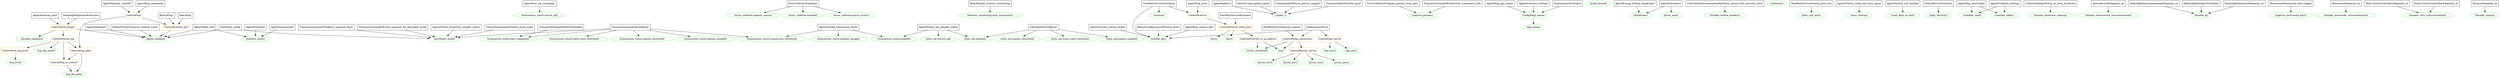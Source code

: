 digraph AgentEnabled {
  node[color=green]
  "[agent_enabled]"
  "[developer_mode]"
  "[monitor_mode]"
  "[slow_sql.explain_threshold]"
  "[slow_sql.stack_trace_threshold]"
  "[slow_sql.explain_enabled]"
  "[slow_sql.enabled]"
  "[slow_sql.record_sql]"
  "[transaction_tracer.limit_segments]"
  "[transaction_tracer.stack_trace_threshold]"
  "[transaction_tracer.explain_threshold]"
  "[transaction_tracer.explain_enabled]"
  "[transaction_tracer.transaction_threshold]"
  "[transaction_tracer.record_sql]"
  "[transaction_tracer.random_sample]"
  "[transaction_tracer.enabled]"
  "[error_collector.capture_source]"
  "[error_collector.enabled]"
  "[error_collector.ignore_errors]"
  "[browser_monitoring.auto_instrument]"
  "[license_key]"
  "[ssl]"
  "[verify_certificate]"
  "[api_host]"
  "[api_port]"
  "[proxy_host]"
  "[proxy_port]"
  "[proxy_user]"
  "[proxy_pass]"
  "[host]"
  "[port]"
  "[timeout]"
  "[log_level]"
  "[apdex_t]"
  "[capture_params]"
  "[app_name]"
  "[multi_homed]"
  "[disable_samplers]"
  "[log_file_name]"
  "[log_file_path]"
  "[dispatcher]"
  "[force_send]"
  "[disable_mobile_headers]"
  "[textmate]"
  "[post_size_limit]"
  "[sync_startup]"
  "[send_data_on_exit]"
  "[high_security]"
  "[validate_seed]"
  "[validate_token]"
  "[disable_backtrace_cleanup]"
  "[disable_activerecord_instrumentation]"
  "[disable_dj]"
  "[capture_memcache_keys]"
  "[disable_memcache_instrumentation]"
  "[disable_view_instrumentation]"
  "[disable_resque]"

  node[shape=box,color=orange]
  "Control#init_plugin"
  "Control#api_server"
  "Control#proxy_server"
  "Control#server_from_host"
  "Control#http_connection"
  "Control#set_log_level!"
  "Control#log_path"
  "Control#log_to_stdout?"
  "Control#convert_to_ip_address"
  "Control#server"
  "Control#setup_log"
  "Control#should_log?"
  "Control#log!"

  node[color=green]
  "Config#app_names"

  node[color=black]
  "Agent#initialize"
  "Agent#after_fork"
  "Agent#disabled?"
  "Agent#shutdown"
  "Agent#using_forking_dispatcher?"
  "Agent#has_license_key?"
  "Agent#correct_license_length"
  "Agent#apdex_f"
  "Agent#check_config_and_start_agent"
  "Agent#install_exit_handler"
  "Agent#log_app_names"
  "Agent#connect_settings"
  "Agent#log_seed_token"
  "Agent#log_error"
  "Agent#monitoring?"
  "Agent#check_trasaction_sampler_status"
  "Agent#check_sql_sampler_status"
  "Agent#config_transaction_tracer"
  "Agent#set_sql_recording!"
  "Agent#already_started?"
  "Agent#log_connection"
  "Agent#manual_start"

  "MethodTracer#remove_method_tracer"

  "ErrorCollector#initialize"
  "ErrorCollector#request_params_from_opts"

  "ControllerInstrumentation#perform_action_with_newrelic_trace"

  "NewRelicService#initialize"
  "NewRelicService#check_post_size"
  "NewRelicService#connect"
  "NewRelicService#send_request"

  "SqlSampler#configure!"

  "TransactionSampler#configure!"
  "TransactionSampler#notice_push_scope"
  "TransactionSampler#capture_segment_trace"
  "TransactionSampler#store_segment_for_developer_mode"

  "NoticedError#initialize"

  "BeaconConfiguration#license_bytes"

  "ActiveRecord#depends_on"
  "DelayedJobInstrumentation#depends_on"
  "Memcache#memcache_key_snippet"
  "Memcache#depends_on"
  "Rails::ActionController#depends_on"
  "Rails3::ActionController#depends_on"
  "Resque#depends_on"

  "DelayedJobSampler#initialize"
  "DelayedJobInjection#depends_on"

  "MetricFrame.update_apdex"

  "TranactionInfo#force_persist_sample?"
  "TranactionInfo#include_guid?"

  "TransactionSampleBuilder#initialize"
  "TransactionSampleBuilder#set_transaction_info"

  "Rails#install_browser_monitoring"
  "Rails#log!"
  "Rails3#log!"

  "CollectionHelper#strip_nr_from_backtrace"

  "Deployments#initialize"

#######

  "Control#init_plugin" -> "[agent_enabled]"
  "Control#init_plugin" -> "Control#setup_log"
  "Control#init_plugin" -> "[disable_samplers]"
  "Control#should_log?" -> "[agent_enabled]" 
  "Control#api_server" -> "[api_host]"
  "Control#api_server" -> "[api_port]"
  "Control#proxy_server" -> "[proxy_host]"
  "Control#proxy_server" -> "[proxy_port]"
  "Control#proxy_server" -> "[proxy_user]"
  "Control#proxy_server" -> "[proxy_pass]"
  "Control#server_from_host" -> "[host]"
  "Control#server_from_host" -> "[port]"
  "Control#server_from_host" -> "Control#convert_to_ip_address"
  "Control#http_connection" -> "[ssl]"
  "Control#http_connection" -> "[verify_certificate]"
  "Control#http_connection" -> "Control#proxy_server"
  "Control#set_log_level!" -> "[log_level]"
  "Control#log_path" -> "[log_file_path]"
  "Control#log_path" -> "Control#log_to_stdout?"
  "Control#log_to_stdout?" -> "[log_file_path]"
  "Control#convert_to_ip_address" -> "[ssl]"
  "Control#convert_to_ip_address" -> "[verify_certificate]"
  "Control#server" -> "Control#server_from_host"
  "Control#setup_log" -> "Control#set_log_level!"
  "Control#setup_log" -> "Control#log_path"
  "Control#setup_log" -> "Control#log_to_stdout?"
  "Control#setup_log" -> "[log_file_name]"
  "Control#log!" -> "Control#should_log?"
  "Control#log!" -> "Control#log_path"

  "Agent#initialize" -> "[monitor_mode]"
  "Agent#after_fork" -> "[agent_enabled]"
  "Agent#after_fork" -> "[monitor_mode]"
  "Agent#disabled?" -> "[agent_enabled]"
  "Agent#shutdown" -> "[force_send]"
  "Agent#shutdown" -> "[dispatcher]"
  "Agent#using_forking_dispatcher?" -> "[dispatcher]"
  "Agent#has_license_key?" -> "[license_key]"
  "Agent#correct_license_length" -> "[license_key]"
  "Agent#apdex_f" -> "[apdex_t]"
  "Agent#check_config_and_start_agent" -> "[sync_startup]"
  "Agent#install_exit_handler" -> "[send_data_on_exit]"
  "Agent#log_app_names" -> "Config#app_names"
  "Agent#connect_settings" -> "Config#app_names"
  "Agent#log_seed_token" -> "[validate_seed]"
  "Agent#log_seed_token" -> "[validate_token]"
  "Agent#validate_settings" -> "[validate_seed]"
  "Agent#validate_settings" -> "[validate_token]"
  "Agent#log_error" -> "Control#server"
  "Agent#monitoring?" -> "[monitor_mode]"
  "Agent#check_trasaction_sampler_status" -> "[developer_mode]"
  "Agent#check_sql_sampler_status" -> "[slow_sql.enabled]"
  "Agent#check_sql_sampler_status" -> "[slow_sql.record_sql]"
  "Agent#check_sql_sampler_status" -> "[transaction_tracer.enabled]"
  "Agent#config_transaction_tracer" -> "[transaction_tracer.enabled]"
  "Agent#config_transaction_tracer" -> "[transaction_tracer.random_sample]"
  "Agent#config_transaction_tracer" -> "[transaction_tracer.transaction_threshold]"
  "Agent#set_sql_recording!" -> "[transaction_tracer.record_sql]"
  "Agent#already_started?" -> "Control#log!"
  "Agent#log_connection" -> "Control#log!"
  "Agent#manual_start" -> "Control#init_plugin"

  "MethodTracer#remove_method_tracer" -> "[agent_enabled]"

  "Rails#init_config" -> "[agent_enabled]"
  "Rails#init_config" -> "[developer_mode]"

  "ErrorCollector#initialize" -> "[error_collector.enabled]"
  "ErrorCollector#initialize" -> "[error_collector.capture_source]"
  "ErrorCollector#initialize" -> "[error_collector.ignore_errors]"
  "ErrorCollector#request_params_from_opts" -> "[capture_params]"

  "ControllerInstrumentation#perform_action_with_newrelic_trace" -> "[disable_mobile_headers]"

  "NewRelicService#initialize" -> "[timeout]"
  "NewRelicService#initialize" -> "[license_key]"
  "NewRelicService#initialize" -> "Control#server"
  "NewRelicService#check_post_size" -> "[post_size_limit]"
  "NewRelicService#connect" -> "Control#server_from_host"
  "NewRelicService#send_request" -> "Control#http_connection"

  "SqlSampler#configure!" -> "[slow_sql.explain_threshold]"
  "SqlSampler#configure!" -> "[slow_sql.explain_enabled]"
  "SqlSampler#configure!" -> "[slow_sql.stack_trace_threshold]"
  "SqlSampler#configure!" -> "[slow_sql.enabled]"

  "TransactionSampler#configure!" -> "[transaction_tracer.limit_segments]"
  "TransactionSampler#configure!" -> "[transaction_tracer.stack_trace_threshold]"
  "TransactionSampler#configure!" -> "[transaction_tracer.explain_threshold]"
  "TransactionSampler#configure!" -> "[transaction_tracer.explain_enabled]"
  "TransactionSampler#configure!" -> "[transaction_tracer.transaction_threshold]"
  "TransactionSampler#configure!" -> "[developer_mode]"
  "TransactionSampler#notice_push_scope" -> "[developer_mode]"
  "TransactionSampler#capture_segment_trace" -> "[developer_mode]"
  "TransactionSampler#store_segment_for_developer_mode" -> "[developer_mode]"

  "NoticedError#initialize" -> "[high_security]"

  "BeaconConfiguration#license_bytes" -> "[license_key]"

  "ActiveRecord#depends_on" -> "[disable_activerecord_instrumentation]"

  "DelayedJobInstrumentation#depends_on" -> "[disable_dj]"

  "Memcache#memcache_key_snippet" -> "[capture_memcache_keys]"
  "Memcache#depends_on" -> "[disable_memcache_instrumentation]"

  "Rails::ActionController#depends_on" -> "[disable_view_instrumentation]"
  "Rails3::ActionController#depends_on" -> "[disable_view_instrumentation]"
  "Resque#depends_on" -> "[disable_resque]"

  "DelayedJobSampler#initialize" -> "[disable_dj]"
  "DelayedJobInjection#depends_on" -> "[disable_dj]"
  "DelayedJobInjection#executes" -> "Control#init_plugin"

  "MetricFrame.update_apdex" -> "[apdex_t]"

  "TranactionInfo#force_persist_sample?" -> "[apdex_t]"
  "TranactionInfo#include_guid?" -> "[apdex_t]"

  "TransactionSampleBuilder#initialize" -> "[transaction_tracer.limit_segments]"
  "TransactionSampleBuilder#set_transaction_info" -> "[capture_params]"

  "Rails#install_browser_monitoring" -> "[browser_monitoring.auto_instrument]"
  "Rails#log!" -> "Control#should_log?"
  "Rails3#log!" -> "Control#should_log?"

  "CollectionHelper#strip_nr_from_backtrace" -> "[disable_backtrace_cleanup]"

  "Deployments#initialize" -> "Config#app_names"
  "Deployments#run" -> "Control#http_connection"
  "Deployments#run" -> "[license_key]"
  "Deployments#run" -> "Control#api_server"

  "Config#app_names" -> "[app_name]"
}

